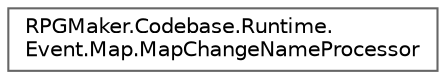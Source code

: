 digraph "クラス階層図"
{
 // LATEX_PDF_SIZE
  bgcolor="transparent";
  edge [fontname=Helvetica,fontsize=10,labelfontname=Helvetica,labelfontsize=10];
  node [fontname=Helvetica,fontsize=10,shape=box,height=0.2,width=0.4];
  rankdir="LR";
  Node0 [id="Node000000",label="RPGMaker.Codebase.Runtime.\lEvent.Map.MapChangeNameProcessor",height=0.2,width=0.4,color="grey40", fillcolor="white", style="filled",URL="$d4/d5b/class_r_p_g_maker_1_1_codebase_1_1_runtime_1_1_event_1_1_map_1_1_map_change_name_processor.html",tooltip="マップ名の表示/非表示"];
}
